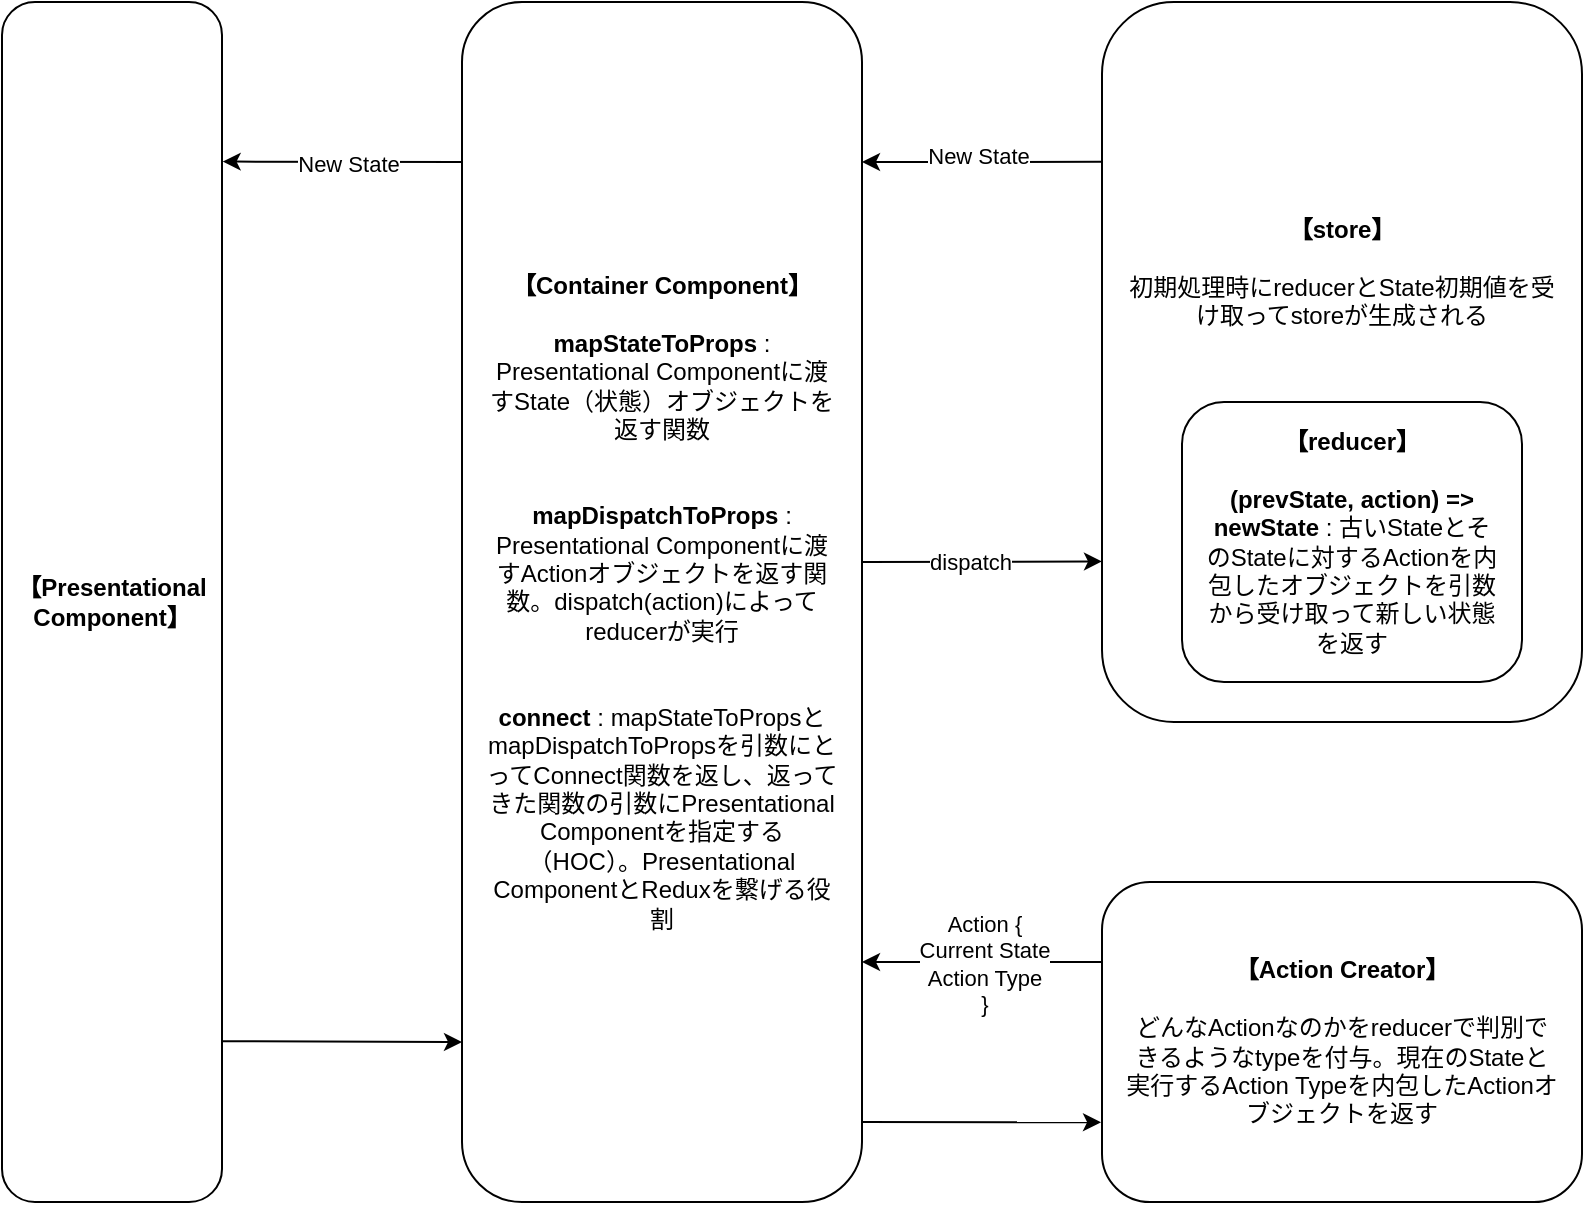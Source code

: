 <mxfile version="13.0.7" type="github"><diagram name="Page-1" id="c7558073-3199-34d8-9f00-42111426c3f3"><mxGraphModel dx="988" dy="618" grid="1" gridSize="10" guides="1" tooltips="1" connect="1" arrows="1" fold="1" page="1" pageScale="1" pageWidth="826" pageHeight="1169" background="#ffffff" math="0" shadow="0"><root><mxCell id="0"/><mxCell id="1" parent="0"/><mxCell id="ier6wwoYl22v-dt4Z4b1-96" value="&lt;b&gt;【Presentational Component】&lt;/b&gt;" style="rounded=1;whiteSpace=wrap;html=1;spacingLeft=10;spacingRight=10;" vertex="1" parent="1"><mxGeometry x="10" y="80" width="110" height="600" as="geometry"/></mxCell><mxCell id="ier6wwoYl22v-dt4Z4b1-98" value="&lt;b&gt;【Action Creator】&lt;/b&gt;&lt;br&gt;&lt;br&gt;どんなActionなのかをreducerで判別できるようなtypeを付与。現在のStateと実行するAction Typeを内包したActionオブジェクトを返す" style="rounded=1;whiteSpace=wrap;html=1;spacingLeft=10;spacingRight=10;" vertex="1" parent="1"><mxGeometry x="560" y="520" width="240" height="160" as="geometry"/></mxCell><mxCell id="ier6wwoYl22v-dt4Z4b1-99" value="&lt;b&gt;【Container Component】&lt;br&gt;&lt;/b&gt;&lt;br&gt;&lt;b&gt;mapStateToProps&lt;/b&gt; : Presentational Componentに渡すState（状態）オブジェクトを返す関数&lt;br&gt;&lt;br&gt;&lt;br&gt;&lt;b&gt;mapDispatchToProps&lt;/b&gt; : Presentational Componentに渡すActionオブジェクトを返す関数。dispatch(action)によってreducerが実行&lt;br&gt;&lt;br&gt;&lt;br&gt;&lt;b&gt;connect&lt;/b&gt; : mapStateToPropsとmapDispatchToPropsを引数にとってConnect関数を返し、返ってきた関数の引数にPresentational Componentを指定する（HOC）。Presentational ComponentとReduxを繋げる役割" style="rounded=1;whiteSpace=wrap;html=1;spacingLeft=10;spacingRight=10;" vertex="1" parent="1"><mxGeometry x="240" y="80" width="200" height="600" as="geometry"/></mxCell><mxCell id="ier6wwoYl22v-dt4Z4b1-100" value="&lt;b&gt;【store】&lt;/b&gt;&lt;br&gt;&lt;br&gt;初期処理時にreducerとState初期値を受け取ってstoreが生成される" style="rounded=1;whiteSpace=wrap;html=1;spacingLeft=10;spacingRight=10;verticalAlign=top;spacingTop=100;" vertex="1" parent="1"><mxGeometry x="560" y="80" width="240" height="360" as="geometry"/></mxCell><mxCell id="ier6wwoYl22v-dt4Z4b1-101" value="" style="endArrow=classic;html=1;exitX=0.996;exitY=0.866;exitDx=0;exitDy=0;exitPerimeter=0;" edge="1" parent="1" source="ier6wwoYl22v-dt4Z4b1-96"><mxGeometry width="50" height="50" relative="1" as="geometry"><mxPoint x="140" y="600" as="sourcePoint"/><mxPoint x="240" y="600" as="targetPoint"/></mxGeometry></mxCell><mxCell id="ier6wwoYl22v-dt4Z4b1-104" value="" style="endArrow=classic;html=1;entryX=-0.002;entryY=0.751;entryDx=0;entryDy=0;entryPerimeter=0;" edge="1" parent="1" target="ier6wwoYl22v-dt4Z4b1-98"><mxGeometry width="50" height="50" relative="1" as="geometry"><mxPoint x="440" y="640" as="sourcePoint"/><mxPoint x="520" y="640" as="targetPoint"/></mxGeometry></mxCell><mxCell id="ier6wwoYl22v-dt4Z4b1-105" value="" style="endArrow=classic;html=1;exitX=0;exitY=0.25;exitDx=0;exitDy=0;" edge="1" parent="1" source="ier6wwoYl22v-dt4Z4b1-98"><mxGeometry width="50" height="50" relative="1" as="geometry"><mxPoint x="520" y="560" as="sourcePoint"/><mxPoint x="440" y="560" as="targetPoint"/></mxGeometry></mxCell><mxCell id="ier6wwoYl22v-dt4Z4b1-117" value="Action {&lt;br&gt;Current State&lt;br&gt;Action Type&lt;br&gt;}" style="edgeLabel;html=1;align=center;verticalAlign=middle;resizable=0;points=[];" vertex="1" connectable="0" parent="ier6wwoYl22v-dt4Z4b1-105"><mxGeometry x="-0.006" y="1" relative="1" as="geometry"><mxPoint as="offset"/></mxGeometry></mxCell><mxCell id="ier6wwoYl22v-dt4Z4b1-106" value="" style="endArrow=classic;html=1;entryX=0;entryY=0.777;entryDx=0;entryDy=0;entryPerimeter=0;" edge="1" parent="1" target="ier6wwoYl22v-dt4Z4b1-100"><mxGeometry width="50" height="50" relative="1" as="geometry"><mxPoint x="440" y="360" as="sourcePoint"/><mxPoint x="520" y="360" as="targetPoint"/></mxGeometry></mxCell><mxCell id="ier6wwoYl22v-dt4Z4b1-116" value="dispatch" style="edgeLabel;html=1;align=center;verticalAlign=middle;resizable=0;points=[];" vertex="1" connectable="0" parent="ier6wwoYl22v-dt4Z4b1-106"><mxGeometry x="-0.105" relative="1" as="geometry"><mxPoint as="offset"/></mxGeometry></mxCell><mxCell id="ier6wwoYl22v-dt4Z4b1-107" value="" style="endArrow=classic;html=1;exitX=0;exitY=0.222;exitDx=0;exitDy=0;exitPerimeter=0;" edge="1" parent="1" source="ier6wwoYl22v-dt4Z4b1-100"><mxGeometry width="50" height="50" relative="1" as="geometry"><mxPoint x="520" y="160" as="sourcePoint"/><mxPoint x="440" y="160" as="targetPoint"/></mxGeometry></mxCell><mxCell id="ier6wwoYl22v-dt4Z4b1-118" value="New State" style="edgeLabel;html=1;align=center;verticalAlign=middle;resizable=0;points=[];" vertex="1" connectable="0" parent="ier6wwoYl22v-dt4Z4b1-107"><mxGeometry x="0.036" y="-3" relative="1" as="geometry"><mxPoint as="offset"/></mxGeometry></mxCell><mxCell id="ier6wwoYl22v-dt4Z4b1-108" value="" style="endArrow=classic;html=1;entryX=1.003;entryY=0.133;entryDx=0;entryDy=0;entryPerimeter=0;" edge="1" parent="1" target="ier6wwoYl22v-dt4Z4b1-96"><mxGeometry width="50" height="50" relative="1" as="geometry"><mxPoint x="240" y="160" as="sourcePoint"/><mxPoint x="130" y="160" as="targetPoint"/></mxGeometry></mxCell><mxCell id="ier6wwoYl22v-dt4Z4b1-119" value="New State" style="edgeLabel;html=1;align=center;verticalAlign=middle;resizable=0;points=[];" vertex="1" connectable="0" parent="ier6wwoYl22v-dt4Z4b1-108"><mxGeometry x="-0.045" y="1" relative="1" as="geometry"><mxPoint as="offset"/></mxGeometry></mxCell><mxCell id="ier6wwoYl22v-dt4Z4b1-109" value="&lt;b&gt;【reducer】&lt;/b&gt;&lt;br&gt;&lt;br&gt;&lt;b&gt;(prevState, action) =&amp;gt; newState&lt;/b&gt; : 古いStateとそのStateに対するActionを内包したオブジェクトを引数から受け取って新しい状態を返す" style="rounded=1;whiteSpace=wrap;html=1;align=center;spacingRight=10;spacingLeft=10;" vertex="1" parent="1"><mxGeometry x="600" y="280" width="170" height="140" as="geometry"/></mxCell></root></mxGraphModel></diagram></mxfile>